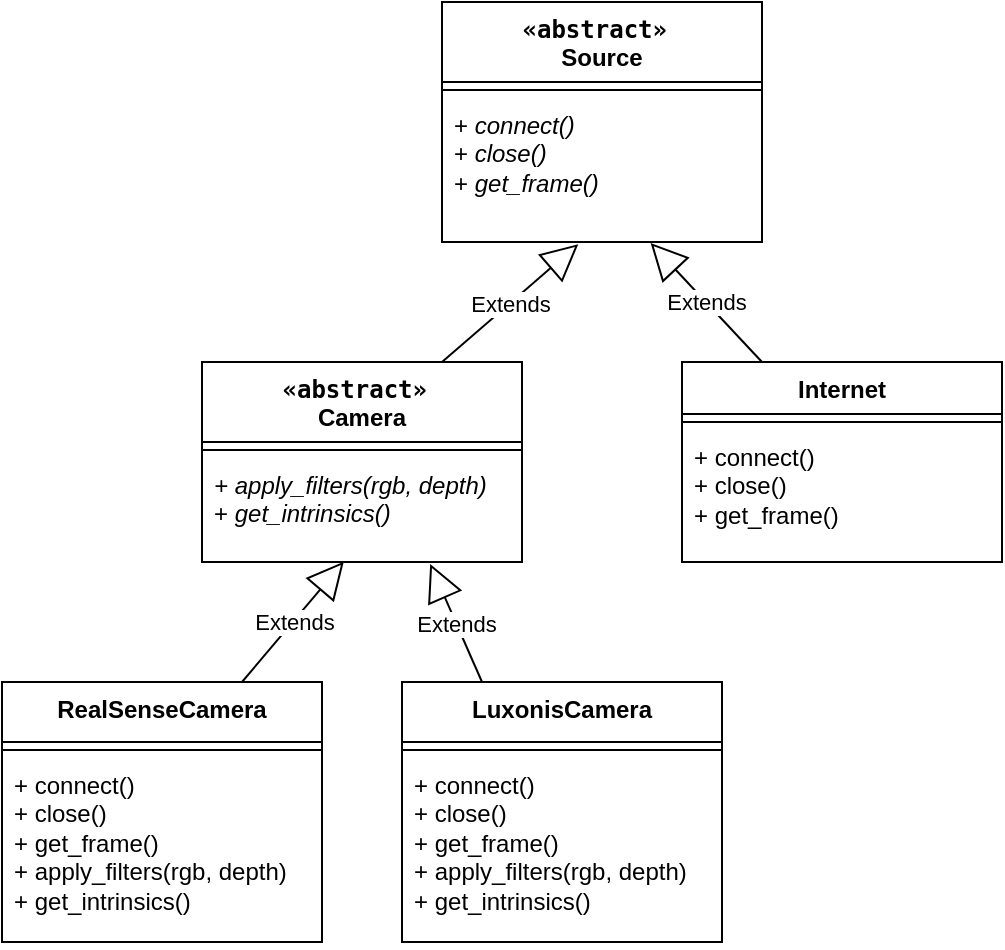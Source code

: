 <mxfile version="27.1.6">
  <diagram name="Page-1" id="E5ein_1B4ptR3pm_cmlK">
    <mxGraphModel dx="918" dy="1006" grid="1" gridSize="10" guides="1" tooltips="1" connect="1" arrows="1" fold="1" page="1" pageScale="1" pageWidth="850" pageHeight="1100" math="0" shadow="0">
      <root>
        <mxCell id="0" />
        <mxCell id="1" parent="0" />
        <mxCell id="1eUK8_ooV6mbiFWgeSjY-6" value="&lt;div&gt;&lt;code class=&quot;whitespace-pre!&quot;&gt;&lt;span&gt;&lt;span&gt;«&lt;/span&gt;&lt;span&gt;&lt;span class=&quot;hljs-keyword&quot;&gt;abstract&lt;/span&gt;&lt;/span&gt;&lt;span&gt;»&amp;nbsp;&lt;/span&gt;&lt;/span&gt;&lt;/code&gt;&lt;/div&gt;&lt;div&gt;Source&lt;/div&gt;" style="swimlane;fontStyle=1;align=center;verticalAlign=top;childLayout=stackLayout;horizontal=1;startSize=40;horizontalStack=0;resizeParent=1;resizeParentMax=0;resizeLast=0;collapsible=1;marginBottom=0;whiteSpace=wrap;html=1;" parent="1" vertex="1">
          <mxGeometry x="340" y="100" width="160" height="120" as="geometry" />
        </mxCell>
        <mxCell id="1eUK8_ooV6mbiFWgeSjY-8" value="" style="line;strokeWidth=1;fillColor=none;align=left;verticalAlign=middle;spacingTop=-1;spacingLeft=3;spacingRight=3;rotatable=0;labelPosition=right;points=[];portConstraint=eastwest;strokeColor=inherit;" parent="1eUK8_ooV6mbiFWgeSjY-6" vertex="1">
          <mxGeometry y="40" width="160" height="8" as="geometry" />
        </mxCell>
        <mxCell id="1eUK8_ooV6mbiFWgeSjY-9" value="&lt;div&gt;+ &lt;i&gt;connect()&lt;/i&gt;&lt;/div&gt;&lt;div&gt;+ &lt;i&gt;close()&lt;/i&gt;&lt;/div&gt;&lt;div&gt;+ &lt;i&gt;get_frame()&lt;/i&gt;&lt;/div&gt;" style="text;strokeColor=none;fillColor=none;align=left;verticalAlign=top;spacingLeft=4;spacingRight=4;overflow=hidden;rotatable=0;points=[[0,0.5],[1,0.5]];portConstraint=eastwest;whiteSpace=wrap;html=1;" parent="1eUK8_ooV6mbiFWgeSjY-6" vertex="1">
          <mxGeometry y="48" width="160" height="72" as="geometry" />
        </mxCell>
        <mxCell id="1eUK8_ooV6mbiFWgeSjY-11" value="&lt;div&gt;&lt;code class=&quot;whitespace-pre!&quot;&gt;&lt;span&gt;&lt;span&gt;«&lt;/span&gt;&lt;span&gt;&lt;span class=&quot;hljs-keyword&quot;&gt;abstract&lt;/span&gt;&lt;/span&gt;&lt;span&gt;»&amp;nbsp;&lt;/span&gt;&lt;/span&gt;&lt;/code&gt;&lt;/div&gt;&lt;div&gt;Camera&lt;/div&gt;" style="swimlane;fontStyle=1;align=center;verticalAlign=top;childLayout=stackLayout;horizontal=1;startSize=40;horizontalStack=0;resizeParent=1;resizeParentMax=0;resizeLast=0;collapsible=1;marginBottom=0;whiteSpace=wrap;html=1;" parent="1" vertex="1">
          <mxGeometry x="220" y="280" width="160" height="100" as="geometry" />
        </mxCell>
        <mxCell id="1eUK8_ooV6mbiFWgeSjY-12" value="" style="line;strokeWidth=1;fillColor=none;align=left;verticalAlign=middle;spacingTop=-1;spacingLeft=3;spacingRight=3;rotatable=0;labelPosition=right;points=[];portConstraint=eastwest;strokeColor=inherit;" parent="1eUK8_ooV6mbiFWgeSjY-11" vertex="1">
          <mxGeometry y="40" width="160" height="8" as="geometry" />
        </mxCell>
        <mxCell id="1eUK8_ooV6mbiFWgeSjY-13" value="&lt;div&gt;&lt;i&gt;+ apply_filters(rgb, depth)&lt;/i&gt;&lt;/div&gt;&lt;div&gt;+ &lt;i&gt;get_intrinsics()&lt;/i&gt;&lt;/div&gt;" style="text;strokeColor=none;fillColor=none;align=left;verticalAlign=top;spacingLeft=4;spacingRight=4;overflow=hidden;rotatable=0;points=[[0,0.5],[1,0.5]];portConstraint=eastwest;whiteSpace=wrap;html=1;" parent="1eUK8_ooV6mbiFWgeSjY-11" vertex="1">
          <mxGeometry y="48" width="160" height="52" as="geometry" />
        </mxCell>
        <mxCell id="1eUK8_ooV6mbiFWgeSjY-14" value="&lt;div&gt;RealSenseCamera&lt;/div&gt;" style="swimlane;fontStyle=1;align=center;verticalAlign=top;childLayout=stackLayout;horizontal=1;startSize=30;horizontalStack=0;resizeParent=1;resizeParentMax=0;resizeLast=0;collapsible=1;marginBottom=0;whiteSpace=wrap;html=1;" parent="1" vertex="1">
          <mxGeometry x="120" y="440" width="160" height="130" as="geometry" />
        </mxCell>
        <mxCell id="1eUK8_ooV6mbiFWgeSjY-15" value="" style="line;strokeWidth=1;fillColor=none;align=left;verticalAlign=middle;spacingTop=-1;spacingLeft=3;spacingRight=3;rotatable=0;labelPosition=right;points=[];portConstraint=eastwest;strokeColor=inherit;" parent="1eUK8_ooV6mbiFWgeSjY-14" vertex="1">
          <mxGeometry y="30" width="160" height="8" as="geometry" />
        </mxCell>
        <mxCell id="1eUK8_ooV6mbiFWgeSjY-16" value="&lt;div&gt;&lt;div&gt;+ connect()&lt;/div&gt;&lt;div&gt;+ close()&lt;/div&gt;&lt;div&gt;+ get_frame()&lt;/div&gt;&lt;/div&gt;&lt;div&gt;+ apply_filters(rgb, depth)&lt;/div&gt;&lt;div&gt;+ get_intrinsics()&lt;/div&gt;" style="text;strokeColor=none;fillColor=none;align=left;verticalAlign=top;spacingLeft=4;spacingRight=4;overflow=hidden;rotatable=0;points=[[0,0.5],[1,0.5]];portConstraint=eastwest;whiteSpace=wrap;html=1;" parent="1eUK8_ooV6mbiFWgeSjY-14" vertex="1">
          <mxGeometry y="38" width="160" height="92" as="geometry" />
        </mxCell>
        <mxCell id="1eUK8_ooV6mbiFWgeSjY-25" value="LuxonisCamera" style="swimlane;fontStyle=1;align=center;verticalAlign=top;childLayout=stackLayout;horizontal=1;startSize=30;horizontalStack=0;resizeParent=1;resizeParentMax=0;resizeLast=0;collapsible=1;marginBottom=0;whiteSpace=wrap;html=1;" parent="1" vertex="1">
          <mxGeometry x="320" y="440" width="160" height="130" as="geometry" />
        </mxCell>
        <mxCell id="1eUK8_ooV6mbiFWgeSjY-26" value="" style="line;strokeWidth=1;fillColor=none;align=left;verticalAlign=middle;spacingTop=-1;spacingLeft=3;spacingRight=3;rotatable=0;labelPosition=right;points=[];portConstraint=eastwest;strokeColor=inherit;" parent="1eUK8_ooV6mbiFWgeSjY-25" vertex="1">
          <mxGeometry y="30" width="160" height="8" as="geometry" />
        </mxCell>
        <mxCell id="1eUK8_ooV6mbiFWgeSjY-27" value="&lt;div&gt;&lt;div&gt;+ connect()&lt;/div&gt;&lt;div&gt;+ close()&lt;/div&gt;&lt;div&gt;+ get_frame()&lt;/div&gt;&lt;/div&gt;&lt;div&gt;+ apply_filters(rgb, depth)&lt;/div&gt;&lt;div&gt;+ get_intrinsics()&lt;/div&gt;" style="text;strokeColor=none;fillColor=none;align=left;verticalAlign=top;spacingLeft=4;spacingRight=4;overflow=hidden;rotatable=0;points=[[0,0.5],[1,0.5]];portConstraint=eastwest;whiteSpace=wrap;html=1;" parent="1eUK8_ooV6mbiFWgeSjY-25" vertex="1">
          <mxGeometry y="38" width="160" height="92" as="geometry" />
        </mxCell>
        <mxCell id="1eUK8_ooV6mbiFWgeSjY-31" value="Internet" style="swimlane;fontStyle=1;align=center;verticalAlign=top;childLayout=stackLayout;horizontal=1;startSize=26;horizontalStack=0;resizeParent=1;resizeParentMax=0;resizeLast=0;collapsible=1;marginBottom=0;whiteSpace=wrap;html=1;" parent="1" vertex="1">
          <mxGeometry x="460" y="280" width="160" height="100" as="geometry" />
        </mxCell>
        <mxCell id="1eUK8_ooV6mbiFWgeSjY-33" value="" style="line;strokeWidth=1;fillColor=none;align=left;verticalAlign=middle;spacingTop=-1;spacingLeft=3;spacingRight=3;rotatable=0;labelPosition=right;points=[];portConstraint=eastwest;strokeColor=inherit;" parent="1eUK8_ooV6mbiFWgeSjY-31" vertex="1">
          <mxGeometry y="26" width="160" height="8" as="geometry" />
        </mxCell>
        <mxCell id="1eUK8_ooV6mbiFWgeSjY-34" value="&lt;div&gt;+ connect()&lt;/div&gt;&lt;div&gt;+ close()&lt;/div&gt;&lt;div&gt;+ get_frame()&lt;/div&gt;" style="text;strokeColor=none;fillColor=none;align=left;verticalAlign=top;spacingLeft=4;spacingRight=4;overflow=hidden;rotatable=0;points=[[0,0.5],[1,0.5]];portConstraint=eastwest;whiteSpace=wrap;html=1;" parent="1eUK8_ooV6mbiFWgeSjY-31" vertex="1">
          <mxGeometry y="34" width="160" height="66" as="geometry" />
        </mxCell>
        <mxCell id="HvqbHnhHFOVqNuiwiC5q-1" value="Extends" style="endArrow=block;endSize=16;endFill=0;html=1;rounded=0;exitX=0.75;exitY=0;exitDx=0;exitDy=0;entryX=0.426;entryY=1.015;entryDx=0;entryDy=0;entryPerimeter=0;" parent="1" source="1eUK8_ooV6mbiFWgeSjY-11" target="1eUK8_ooV6mbiFWgeSjY-9" edge="1">
          <mxGeometry width="160" relative="1" as="geometry">
            <mxPoint x="240" y="310" as="sourcePoint" />
            <mxPoint x="400" y="310" as="targetPoint" />
          </mxGeometry>
        </mxCell>
        <mxCell id="HvqbHnhHFOVqNuiwiC5q-2" value="Extends" style="endArrow=block;endSize=16;endFill=0;html=1;rounded=0;exitX=0.25;exitY=0;exitDx=0;exitDy=0;entryX=0.652;entryY=1.007;entryDx=0;entryDy=0;entryPerimeter=0;" parent="1" source="1eUK8_ooV6mbiFWgeSjY-31" target="1eUK8_ooV6mbiFWgeSjY-9" edge="1">
          <mxGeometry width="160" relative="1" as="geometry">
            <mxPoint x="240" y="310" as="sourcePoint" />
            <mxPoint x="400" y="310" as="targetPoint" />
          </mxGeometry>
        </mxCell>
        <mxCell id="HvqbHnhHFOVqNuiwiC5q-3" value="Extends" style="endArrow=block;endSize=16;endFill=0;html=1;rounded=0;exitX=0.75;exitY=0;exitDx=0;exitDy=0;entryX=0.443;entryY=0.997;entryDx=0;entryDy=0;entryPerimeter=0;" parent="1" source="1eUK8_ooV6mbiFWgeSjY-14" target="1eUK8_ooV6mbiFWgeSjY-13" edge="1">
          <mxGeometry width="160" relative="1" as="geometry">
            <mxPoint x="240" y="310" as="sourcePoint" />
            <mxPoint x="400" y="310" as="targetPoint" />
          </mxGeometry>
        </mxCell>
        <mxCell id="HvqbHnhHFOVqNuiwiC5q-4" value="Extends" style="endArrow=block;endSize=16;endFill=0;html=1;rounded=0;exitX=0.25;exitY=0;exitDx=0;exitDy=0;entryX=0.713;entryY=1.019;entryDx=0;entryDy=0;entryPerimeter=0;" parent="1" source="1eUK8_ooV6mbiFWgeSjY-25" target="1eUK8_ooV6mbiFWgeSjY-13" edge="1">
          <mxGeometry width="160" relative="1" as="geometry">
            <mxPoint x="240" y="310" as="sourcePoint" />
            <mxPoint x="400" y="310" as="targetPoint" />
          </mxGeometry>
        </mxCell>
      </root>
    </mxGraphModel>
  </diagram>
</mxfile>
